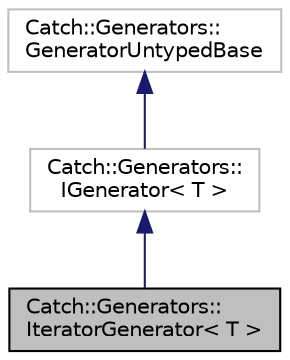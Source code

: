 digraph "Catch::Generators::IteratorGenerator&lt; T &gt;"
{
 // LATEX_PDF_SIZE
  edge [fontname="Helvetica",fontsize="10",labelfontname="Helvetica",labelfontsize="10"];
  node [fontname="Helvetica",fontsize="10",shape=record];
  Node1 [label="Catch::Generators::\lIteratorGenerator\< T \>",height=0.2,width=0.4,color="black", fillcolor="grey75", style="filled", fontcolor="black",tooltip=" "];
  Node2 -> Node1 [dir="back",color="midnightblue",fontsize="10",style="solid"];
  Node2 [label="Catch::Generators::\lIGenerator\< T \>",height=0.2,width=0.4,color="grey75", fillcolor="white", style="filled",URL="$structCatch_1_1Generators_1_1IGenerator.html",tooltip=" "];
  Node3 -> Node2 [dir="back",color="midnightblue",fontsize="10",style="solid"];
  Node3 [label="Catch::Generators::\lGeneratorUntypedBase",height=0.2,width=0.4,color="grey75", fillcolor="white", style="filled",URL="$classCatch_1_1Generators_1_1GeneratorUntypedBase.html",tooltip=" "];
}
